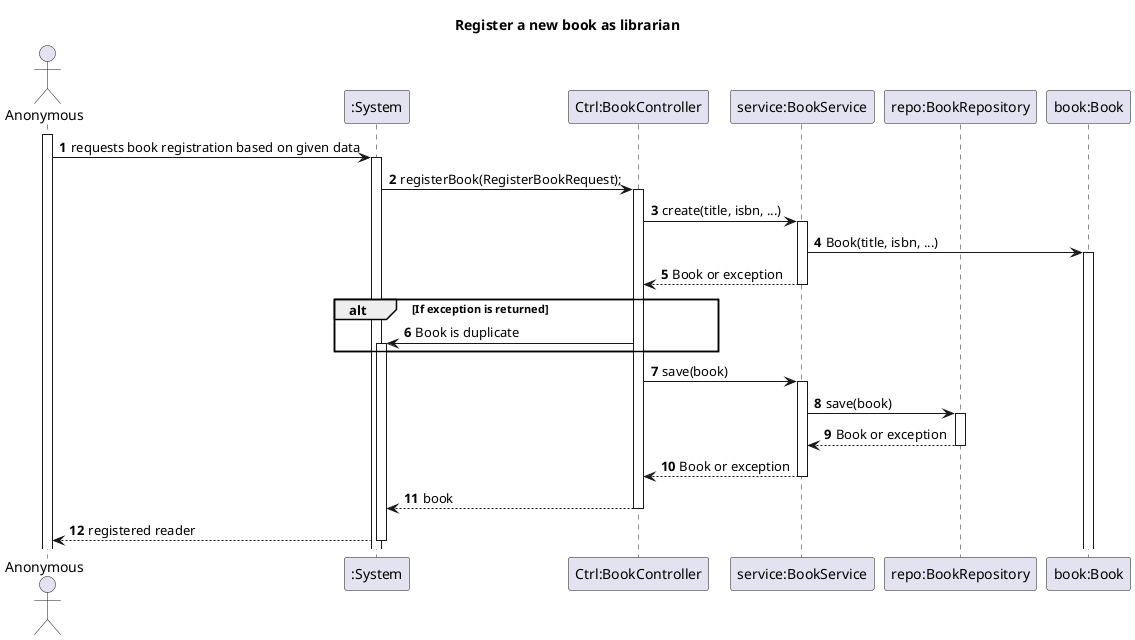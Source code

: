 @startuml
'https://plantuml.com/sequence-diagram
autoactivate on
autonumber

title Register a new book as librarian

actor "Anonymous" as Anonymous
participant ":System" as System
participant "Ctrl:BookController" as Ctrl
participant "service:BookService" as Service
participant "repo:BookRepository" as Repo
participant "book:Book" as Book

activate Anonymous

Anonymous -> System: requests book registration based on given data

System -> Ctrl: registerBook(RegisterBookRequest);

Ctrl -> Service: create(title, isbn, ...)
Service -> Book: Book(title, isbn, ...)
Service --> Ctrl: Book or exception

alt If exception is returned
    Ctrl -> System: Book is duplicate
end

Ctrl -> Service: save(book)
Service -> Repo: save(book)
Repo --> Service: Book or exception
Service --> Ctrl: Book or exception

Ctrl --> System: book
System --> Anonymous: registered reader

@enduml
